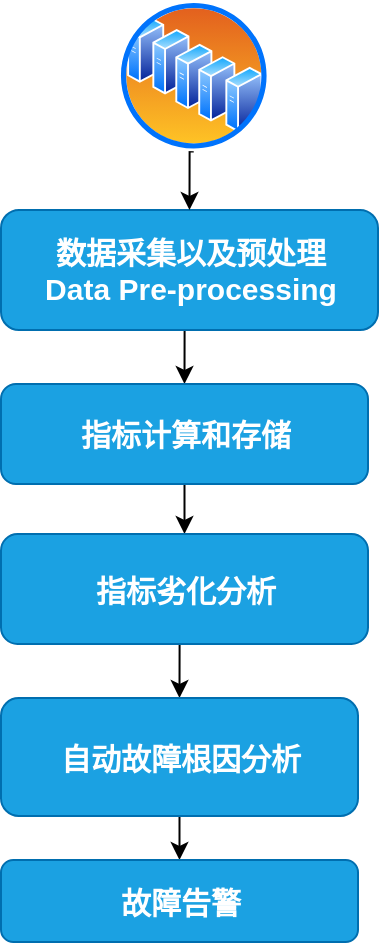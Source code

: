 <mxfile version="12.6.6" type="github">
  <diagram id="sa9zcUj2uVVHCcjeJ6JN" name="Page-1">
    <mxGraphModel dx="768" dy="373" grid="0" gridSize="10" guides="1" tooltips="1" connect="1" arrows="1" fold="1" page="1" pageScale="1" pageWidth="827" pageHeight="1169" math="0" shadow="0">
      <root>
        <mxCell id="0"/>
        <mxCell id="1" parent="0"/>
        <mxCell id="QiOhKSFU1Nh_yRada5sg-17" style="edgeStyle=orthogonalEdgeStyle;rounded=0;orthogonalLoop=1;jettySize=auto;html=1;exitX=0.5;exitY=1;exitDx=0;exitDy=0;entryX=0.5;entryY=0;entryDx=0;entryDy=0;fontSize=15;" edge="1" parent="1" source="QiOhKSFU1Nh_yRada5sg-1" target="QiOhKSFU1Nh_yRada5sg-4">
          <mxGeometry relative="1" as="geometry"/>
        </mxCell>
        <mxCell id="QiOhKSFU1Nh_yRada5sg-1" value="&lt;b style=&quot;font-size: 15px;&quot;&gt;数据采集以及预处理&lt;br style=&quot;font-size: 15px;&quot;&gt;Data Pre-processing&lt;/b&gt;" style="rounded=1;whiteSpace=wrap;html=1;fillColor=#1ba1e2;strokeColor=#006EAF;fontColor=#ffffff;fontSize=15;" vertex="1" parent="1">
          <mxGeometry x="192.5" y="130" width="188.5" height="60" as="geometry"/>
        </mxCell>
        <mxCell id="QiOhKSFU1Nh_yRada5sg-21" style="edgeStyle=orthogonalEdgeStyle;rounded=0;orthogonalLoop=1;jettySize=auto;html=1;exitX=0.5;exitY=1;exitDx=0;exitDy=0;entryX=0.5;entryY=0;entryDx=0;entryDy=0;fontSize=15;" edge="1" parent="1" source="QiOhKSFU1Nh_yRada5sg-2" target="QiOhKSFU1Nh_yRada5sg-1">
          <mxGeometry relative="1" as="geometry"/>
        </mxCell>
        <mxCell id="QiOhKSFU1Nh_yRada5sg-2" value="" style="aspect=fixed;perimeter=ellipsePerimeter;html=1;align=center;shadow=0;dashed=0;spacingTop=3;image;image=img/lib/active_directory/server_farm.svg;fontSize=15;" vertex="1" parent="1">
          <mxGeometry x="251" y="25" width="75.75" height="75.75" as="geometry"/>
        </mxCell>
        <mxCell id="QiOhKSFU1Nh_yRada5sg-18" style="edgeStyle=orthogonalEdgeStyle;rounded=0;orthogonalLoop=1;jettySize=auto;html=1;exitX=0.5;exitY=1;exitDx=0;exitDy=0;entryX=0.5;entryY=0;entryDx=0;entryDy=0;fontSize=15;" edge="1" parent="1" source="QiOhKSFU1Nh_yRada5sg-4" target="QiOhKSFU1Nh_yRada5sg-5">
          <mxGeometry relative="1" as="geometry"/>
        </mxCell>
        <mxCell id="QiOhKSFU1Nh_yRada5sg-4" value="&lt;b style=&quot;font-size: 15px;&quot;&gt;指标计算和存储&lt;/b&gt;" style="rounded=1;whiteSpace=wrap;html=1;fillColor=#1ba1e2;strokeColor=#006EAF;fontColor=#ffffff;fontSize=15;" vertex="1" parent="1">
          <mxGeometry x="192.5" y="217" width="183.5" height="50" as="geometry"/>
        </mxCell>
        <mxCell id="QiOhKSFU1Nh_yRada5sg-19" style="edgeStyle=orthogonalEdgeStyle;rounded=0;orthogonalLoop=1;jettySize=auto;html=1;exitX=0.5;exitY=1;exitDx=0;exitDy=0;entryX=0.5;entryY=0;entryDx=0;entryDy=0;fontSize=15;" edge="1" parent="1" source="QiOhKSFU1Nh_yRada5sg-5" target="QiOhKSFU1Nh_yRada5sg-10">
          <mxGeometry relative="1" as="geometry"/>
        </mxCell>
        <mxCell id="QiOhKSFU1Nh_yRada5sg-5" value="&lt;b style=&quot;font-size: 15px;&quot;&gt;指标劣化分析&lt;/b&gt;" style="rounded=1;whiteSpace=wrap;html=1;fillColor=#1ba1e2;strokeColor=#006EAF;fontColor=#ffffff;fontSize=15;" vertex="1" parent="1">
          <mxGeometry x="192.5" y="292" width="183.5" height="55" as="geometry"/>
        </mxCell>
        <mxCell id="QiOhKSFU1Nh_yRada5sg-20" style="edgeStyle=orthogonalEdgeStyle;rounded=0;orthogonalLoop=1;jettySize=auto;html=1;exitX=0.5;exitY=1;exitDx=0;exitDy=0;entryX=0.5;entryY=0;entryDx=0;entryDy=0;fontSize=15;" edge="1" parent="1" source="QiOhKSFU1Nh_yRada5sg-10" target="QiOhKSFU1Nh_yRada5sg-11">
          <mxGeometry relative="1" as="geometry"/>
        </mxCell>
        <mxCell id="QiOhKSFU1Nh_yRada5sg-10" value="&lt;b style=&quot;font-size: 15px;&quot;&gt;自动故障根因分析&lt;/b&gt;" style="rounded=1;whiteSpace=wrap;html=1;fillColor=#1ba1e2;strokeColor=#006EAF;fontColor=#ffffff;fontSize=15;" vertex="1" parent="1">
          <mxGeometry x="192.5" y="374" width="178.5" height="59" as="geometry"/>
        </mxCell>
        <mxCell id="QiOhKSFU1Nh_yRada5sg-11" value="&lt;b style=&quot;font-size: 15px;&quot;&gt;故障告警&lt;/b&gt;" style="rounded=1;whiteSpace=wrap;html=1;fillColor=#1ba1e2;strokeColor=#006EAF;fontColor=#ffffff;fontSize=15;" vertex="1" parent="1">
          <mxGeometry x="192.5" y="455" width="178.5" height="41" as="geometry"/>
        </mxCell>
      </root>
    </mxGraphModel>
  </diagram>
</mxfile>
